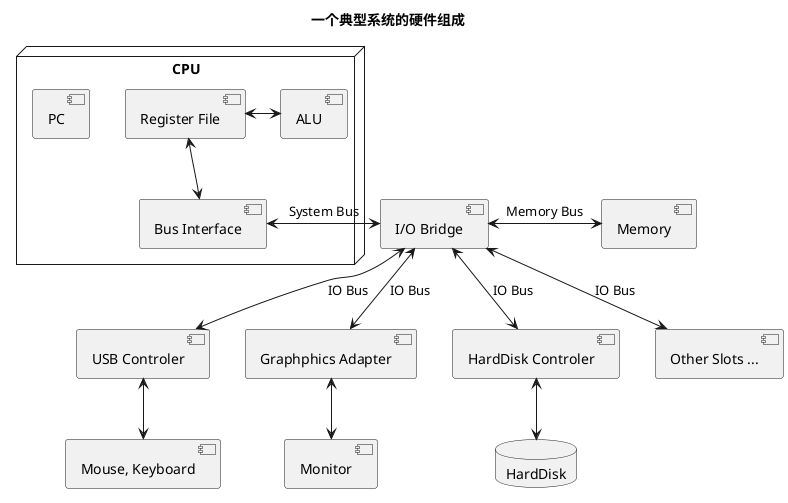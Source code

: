 @startuml

skinparam monochrome true

title 一个典型系统的硬件组成

database HardDisk

node CPU {
    [PC]
    [Register File] <-> [ALU]
    [Register File] <--> [Bus Interface]
}

[Bus Interface] <-> [I/O Bridge]: System Bus

[I/O Bridge] <-> [Memory]: Memory Bus

[I/O Bridge] <--> [USB Controler]: IO Bus

[I/O Bridge] <--> [Graphphics Adapter]: IO Bus

[I/O Bridge] <--> [HardDisk Controler]: IO Bus

[I/O Bridge] <--> [Other Slots ...]: IO Bus

[USB Controler] <--> [Mouse, Keyboard]

[Graphphics Adapter] <--> [Monitor]

[HardDisk Controler] <--> [HardDisk]

@enduml